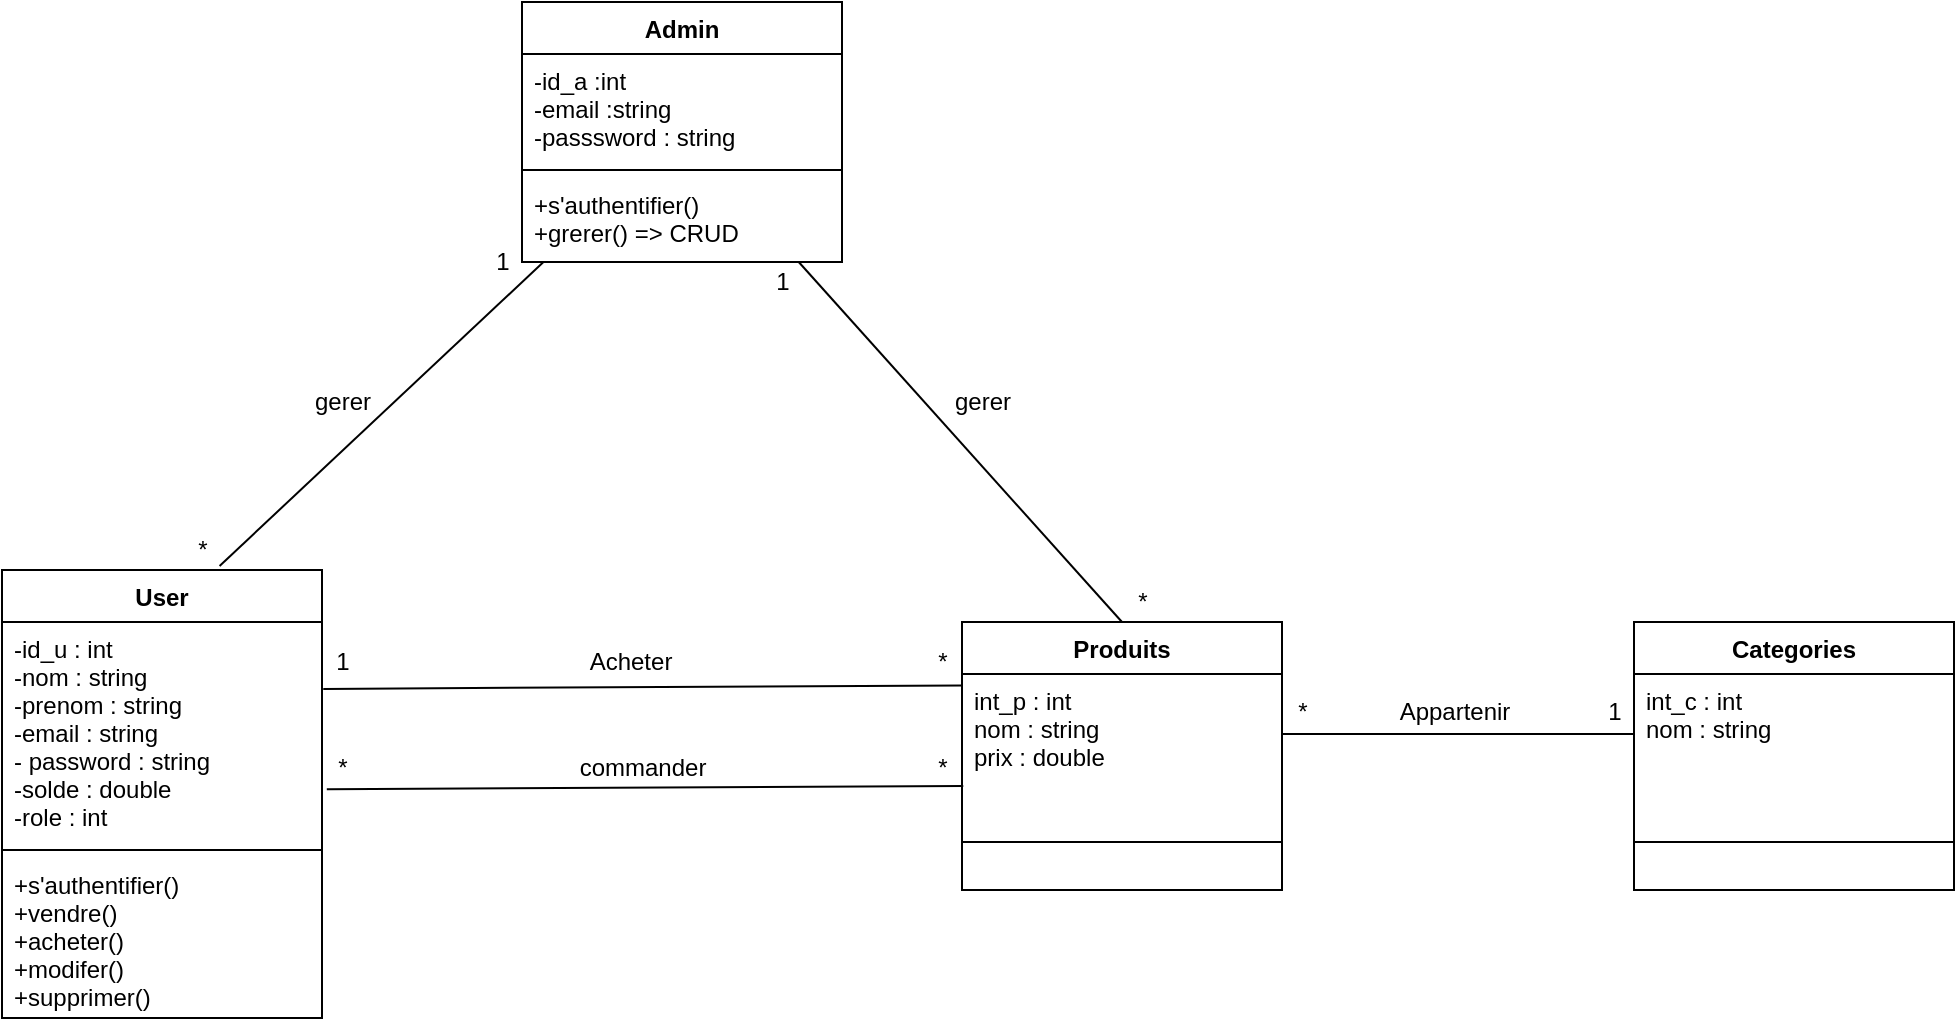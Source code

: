 <mxfile version="17.4.2" type="device" pages="3"><diagram id="xwOwXt14kx_R0v6UhQLW" name="Page-1"><mxGraphModel dx="1085" dy="704" grid="1" gridSize="10" guides="1" tooltips="1" connect="1" arrows="1" fold="1" page="1" pageScale="1" pageWidth="827" pageHeight="1169" math="0" shadow="0"><root><mxCell id="0"/><mxCell id="1" parent="0"/><mxCell id="cC2rjE1K9KvUWQg5YmJR-14" style="rounded=0;orthogonalLoop=1;jettySize=auto;html=1;exitX=1.004;exitY=0.304;exitDx=0;exitDy=0;exitPerimeter=0;endArrow=none;endFill=0;entryX=0;entryY=0.095;entryDx=0;entryDy=0;entryPerimeter=0;" parent="1" source="cC2rjE1K9KvUWQg5YmJR-2" target="cC2rjE1K9KvUWQg5YmJR-11" edge="1"><mxGeometry relative="1" as="geometry"/></mxCell><mxCell id="cC2rjE1K9KvUWQg5YmJR-1" value="User" style="swimlane;fontStyle=1;align=center;verticalAlign=top;childLayout=stackLayout;horizontal=1;startSize=26;horizontalStack=0;resizeParent=1;resizeParentMax=0;resizeLast=0;collapsible=1;marginBottom=0;" parent="1" vertex="1"><mxGeometry x="94" y="514" width="160" height="224" as="geometry"/></mxCell><mxCell id="cC2rjE1K9KvUWQg5YmJR-2" value="-id_u : int&#10;-nom : string&#10;-prenom : string&#10;-email : string&#10;- password : string&#10;-solde : double&#10;-role : int" style="text;strokeColor=none;fillColor=none;align=left;verticalAlign=top;spacingLeft=4;spacingRight=4;overflow=hidden;rotatable=0;points=[[0,0.5],[1,0.5]];portConstraint=eastwest;" parent="cC2rjE1K9KvUWQg5YmJR-1" vertex="1"><mxGeometry y="26" width="160" height="110" as="geometry"/></mxCell><mxCell id="cC2rjE1K9KvUWQg5YmJR-3" value="" style="line;strokeWidth=1;fillColor=none;align=left;verticalAlign=middle;spacingTop=-1;spacingLeft=3;spacingRight=3;rotatable=0;labelPosition=right;points=[];portConstraint=eastwest;" parent="cC2rjE1K9KvUWQg5YmJR-1" vertex="1"><mxGeometry y="136" width="160" height="8" as="geometry"/></mxCell><mxCell id="cC2rjE1K9KvUWQg5YmJR-4" value="+s'authentifier()&#10;+vendre()&#10;+acheter()&#10;+modifer()&#10;+supprimer()" style="text;strokeColor=none;fillColor=none;align=left;verticalAlign=top;spacingLeft=4;spacingRight=4;overflow=hidden;rotatable=0;points=[[0,0.5],[1,0.5]];portConstraint=eastwest;" parent="cC2rjE1K9KvUWQg5YmJR-1" vertex="1"><mxGeometry y="144" width="160" height="80" as="geometry"/></mxCell><mxCell id="cC2rjE1K9KvUWQg5YmJR-22" style="edgeStyle=none;rounded=0;orthogonalLoop=1;jettySize=auto;html=1;entryX=0.68;entryY=-0.009;entryDx=0;entryDy=0;entryPerimeter=0;endArrow=none;endFill=0;" parent="1" source="cC2rjE1K9KvUWQg5YmJR-6" target="cC2rjE1K9KvUWQg5YmJR-1" edge="1"><mxGeometry relative="1" as="geometry"/></mxCell><mxCell id="cC2rjE1K9KvUWQg5YmJR-23" style="edgeStyle=none;rounded=0;orthogonalLoop=1;jettySize=auto;html=1;entryX=0.5;entryY=0;entryDx=0;entryDy=0;endArrow=none;endFill=0;" parent="1" source="cC2rjE1K9KvUWQg5YmJR-6" target="cC2rjE1K9KvUWQg5YmJR-10" edge="1"><mxGeometry relative="1" as="geometry"/></mxCell><mxCell id="cC2rjE1K9KvUWQg5YmJR-6" value="Admin" style="swimlane;fontStyle=1;align=center;verticalAlign=top;childLayout=stackLayout;horizontal=1;startSize=26;horizontalStack=0;resizeParent=1;resizeParentMax=0;resizeLast=0;collapsible=1;marginBottom=0;" parent="1" vertex="1"><mxGeometry x="354" y="230" width="160" height="130" as="geometry"/></mxCell><mxCell id="cC2rjE1K9KvUWQg5YmJR-7" value="-id_a :int&#10;-email :string&#10;-passsword : string" style="text;strokeColor=none;fillColor=none;align=left;verticalAlign=top;spacingLeft=4;spacingRight=4;overflow=hidden;rotatable=0;points=[[0,0.5],[1,0.5]];portConstraint=eastwest;" parent="cC2rjE1K9KvUWQg5YmJR-6" vertex="1"><mxGeometry y="26" width="160" height="54" as="geometry"/></mxCell><mxCell id="cC2rjE1K9KvUWQg5YmJR-8" value="" style="line;strokeWidth=1;fillColor=none;align=left;verticalAlign=middle;spacingTop=-1;spacingLeft=3;spacingRight=3;rotatable=0;labelPosition=right;points=[];portConstraint=eastwest;" parent="cC2rjE1K9KvUWQg5YmJR-6" vertex="1"><mxGeometry y="80" width="160" height="8" as="geometry"/></mxCell><mxCell id="cC2rjE1K9KvUWQg5YmJR-9" value="+s'authentifier()&#10;+grerer() =&gt; CRUD" style="text;strokeColor=none;fillColor=none;align=left;verticalAlign=top;spacingLeft=4;spacingRight=4;overflow=hidden;rotatable=0;points=[[0,0.5],[1,0.5]];portConstraint=eastwest;" parent="cC2rjE1K9KvUWQg5YmJR-6" vertex="1"><mxGeometry y="88" width="160" height="42" as="geometry"/></mxCell><mxCell id="cC2rjE1K9KvUWQg5YmJR-10" value="Produits" style="swimlane;fontStyle=1;align=center;verticalAlign=top;childLayout=stackLayout;horizontal=1;startSize=26;horizontalStack=0;resizeParent=1;resizeParentMax=0;resizeLast=0;collapsible=1;marginBottom=0;" parent="1" vertex="1"><mxGeometry x="574" y="540" width="160" height="134" as="geometry"/></mxCell><mxCell id="cC2rjE1K9KvUWQg5YmJR-11" value="int_p : int&#10;nom : string&#10;prix : double&#10;" style="text;strokeColor=none;fillColor=none;align=left;verticalAlign=top;spacingLeft=4;spacingRight=4;overflow=hidden;rotatable=0;points=[[0,0.5],[1,0.5]];portConstraint=eastwest;" parent="cC2rjE1K9KvUWQg5YmJR-10" vertex="1"><mxGeometry y="26" width="160" height="60" as="geometry"/></mxCell><mxCell id="cC2rjE1K9KvUWQg5YmJR-12" value="" style="line;strokeWidth=1;fillColor=none;align=left;verticalAlign=middle;spacingTop=-1;spacingLeft=3;spacingRight=3;rotatable=0;labelPosition=right;points=[];portConstraint=eastwest;" parent="cC2rjE1K9KvUWQg5YmJR-10" vertex="1"><mxGeometry y="86" width="160" height="48" as="geometry"/></mxCell><mxCell id="cC2rjE1K9KvUWQg5YmJR-15" style="edgeStyle=none;rounded=0;orthogonalLoop=1;jettySize=auto;html=1;entryX=0.004;entryY=0.933;entryDx=0;entryDy=0;entryPerimeter=0;endArrow=none;endFill=0;exitX=0.12;exitY=1.03;exitDx=0;exitDy=0;exitPerimeter=0;" parent="1" source="cC2rjE1K9KvUWQg5YmJR-18" target="cC2rjE1K9KvUWQg5YmJR-11" edge="1"><mxGeometry relative="1" as="geometry"/></mxCell><mxCell id="cC2rjE1K9KvUWQg5YmJR-16" value="*" style="text;html=1;align=center;verticalAlign=middle;resizable=0;points=[];autosize=1;strokeColor=none;fillColor=none;" parent="1" vertex="1"><mxGeometry x="554" y="550" width="20" height="20" as="geometry"/></mxCell><mxCell id="cC2rjE1K9KvUWQg5YmJR-17" value="1" style="text;html=1;align=center;verticalAlign=middle;resizable=0;points=[];autosize=1;strokeColor=none;fillColor=none;" parent="1" vertex="1"><mxGeometry x="254" y="550" width="20" height="20" as="geometry"/></mxCell><mxCell id="cC2rjE1K9KvUWQg5YmJR-18" value="*" style="text;html=1;align=center;verticalAlign=middle;resizable=0;points=[];autosize=1;strokeColor=none;fillColor=none;" parent="1" vertex="1"><mxGeometry x="254" y="603" width="20" height="20" as="geometry"/></mxCell><mxCell id="cC2rjE1K9KvUWQg5YmJR-19" value="*" style="text;html=1;align=center;verticalAlign=middle;resizable=0;points=[];autosize=1;strokeColor=none;fillColor=none;" parent="1" vertex="1"><mxGeometry x="554" y="603" width="20" height="20" as="geometry"/></mxCell><mxCell id="cC2rjE1K9KvUWQg5YmJR-20" value="Acheter" style="text;html=1;align=center;verticalAlign=middle;resizable=0;points=[];autosize=1;strokeColor=none;fillColor=none;" parent="1" vertex="1"><mxGeometry x="378" y="550" width="60" height="20" as="geometry"/></mxCell><mxCell id="cC2rjE1K9KvUWQg5YmJR-21" value="commander" style="text;html=1;align=center;verticalAlign=middle;resizable=0;points=[];autosize=1;strokeColor=none;fillColor=none;" parent="1" vertex="1"><mxGeometry x="374" y="603" width="80" height="20" as="geometry"/></mxCell><mxCell id="cC2rjE1K9KvUWQg5YmJR-24" value="gerer" style="text;html=1;align=center;verticalAlign=middle;resizable=0;points=[];autosize=1;strokeColor=none;fillColor=none;" parent="1" vertex="1"><mxGeometry x="244" y="420" width="40" height="20" as="geometry"/></mxCell><mxCell id="cC2rjE1K9KvUWQg5YmJR-25" value="1" style="text;html=1;align=center;verticalAlign=middle;resizable=0;points=[];autosize=1;strokeColor=none;fillColor=none;" parent="1" vertex="1"><mxGeometry x="334" y="350" width="20" height="20" as="geometry"/></mxCell><mxCell id="cC2rjE1K9KvUWQg5YmJR-26" value="*" style="text;html=1;align=center;verticalAlign=middle;resizable=0;points=[];autosize=1;strokeColor=none;fillColor=none;" parent="1" vertex="1"><mxGeometry x="184" y="494" width="20" height="20" as="geometry"/></mxCell><mxCell id="cC2rjE1K9KvUWQg5YmJR-27" value="*" style="text;html=1;align=center;verticalAlign=middle;resizable=0;points=[];autosize=1;strokeColor=none;fillColor=none;" parent="1" vertex="1"><mxGeometry x="654" y="520" width="20" height="20" as="geometry"/></mxCell><mxCell id="cC2rjE1K9KvUWQg5YmJR-28" value="1" style="text;html=1;align=center;verticalAlign=middle;resizable=0;points=[];autosize=1;strokeColor=none;fillColor=none;" parent="1" vertex="1"><mxGeometry x="474" y="360" width="20" height="20" as="geometry"/></mxCell><mxCell id="cC2rjE1K9KvUWQg5YmJR-29" value="gerer" style="text;html=1;align=center;verticalAlign=middle;resizable=0;points=[];autosize=1;strokeColor=none;fillColor=none;" parent="1" vertex="1"><mxGeometry x="564" y="420" width="40" height="20" as="geometry"/></mxCell><mxCell id="MrQ2EDpqXzLyt1GKJPsf-1" value="Categories" style="swimlane;fontStyle=1;align=center;verticalAlign=top;childLayout=stackLayout;horizontal=1;startSize=26;horizontalStack=0;resizeParent=1;resizeParentMax=0;resizeLast=0;collapsible=1;marginBottom=0;" vertex="1" parent="1"><mxGeometry x="910" y="540" width="160" height="134" as="geometry"/></mxCell><mxCell id="MrQ2EDpqXzLyt1GKJPsf-2" value="int_c : int&#10;nom : string&#10;&#10;" style="text;strokeColor=none;fillColor=none;align=left;verticalAlign=top;spacingLeft=4;spacingRight=4;overflow=hidden;rotatable=0;points=[[0,0.5],[1,0.5]];portConstraint=eastwest;" vertex="1" parent="MrQ2EDpqXzLyt1GKJPsf-1"><mxGeometry y="26" width="160" height="60" as="geometry"/></mxCell><mxCell id="MrQ2EDpqXzLyt1GKJPsf-3" value="" style="line;strokeWidth=1;fillColor=none;align=left;verticalAlign=middle;spacingTop=-1;spacingLeft=3;spacingRight=3;rotatable=0;labelPosition=right;points=[];portConstraint=eastwest;" vertex="1" parent="MrQ2EDpqXzLyt1GKJPsf-1"><mxGeometry y="86" width="160" height="48" as="geometry"/></mxCell><mxCell id="MrQ2EDpqXzLyt1GKJPsf-4" style="edgeStyle=orthogonalEdgeStyle;rounded=0;orthogonalLoop=1;jettySize=auto;html=1;entryX=1;entryY=0.5;entryDx=0;entryDy=0;endArrow=none;endFill=0;" edge="1" parent="1" source="MrQ2EDpqXzLyt1GKJPsf-2" target="cC2rjE1K9KvUWQg5YmJR-11"><mxGeometry relative="1" as="geometry"/></mxCell><mxCell id="MrQ2EDpqXzLyt1GKJPsf-5" value="Appartenir" style="text;html=1;align=center;verticalAlign=middle;resizable=0;points=[];autosize=1;strokeColor=none;fillColor=none;" vertex="1" parent="1"><mxGeometry x="785" y="575" width="70" height="20" as="geometry"/></mxCell><mxCell id="MrQ2EDpqXzLyt1GKJPsf-6" value="*" style="text;html=1;align=center;verticalAlign=middle;resizable=0;points=[];autosize=1;strokeColor=none;fillColor=none;" vertex="1" parent="1"><mxGeometry x="734" y="575" width="20" height="20" as="geometry"/></mxCell><mxCell id="MrQ2EDpqXzLyt1GKJPsf-7" value="1" style="text;html=1;align=center;verticalAlign=middle;resizable=0;points=[];autosize=1;strokeColor=none;fillColor=none;" vertex="1" parent="1"><mxGeometry x="890" y="575" width="20" height="20" as="geometry"/></mxCell></root></mxGraphModel></diagram><diagram id="oGpupmKSy5h41si-Ueyx" name="Page-2"><mxGraphModel dx="599" dy="1557" grid="1" gridSize="10" guides="1" tooltips="1" connect="1" arrows="1" fold="1" page="1" pageScale="1" pageWidth="827" pageHeight="1169" math="0" shadow="0"><root><mxCell id="0"/><mxCell id="1" parent="0"/><mxCell id="Ty64jqugQIb33p5Zu7lq-3" value="" style="rounded=0;whiteSpace=wrap;html=1;" parent="1" vertex="1"><mxGeometry x="210" y="-10" width="650" height="940" as="geometry"/></mxCell><mxCell id="Ty64jqugQIb33p5Zu7lq-6" style="edgeStyle=none;rounded=0;orthogonalLoop=1;jettySize=auto;html=1;entryX=0;entryY=0.5;entryDx=0;entryDy=0;endArrow=none;endFill=0;" parent="1" source="Ty64jqugQIb33p5Zu7lq-1" target="Ty64jqugQIb33p5Zu7lq-5" edge="1"><mxGeometry relative="1" as="geometry"/></mxCell><mxCell id="Ty64jqugQIb33p5Zu7lq-1" value="Admin" style="shape=umlActor;verticalLabelPosition=bottom;verticalAlign=top;html=1;" parent="1" vertex="1"><mxGeometry x="90" y="260" width="30" height="60" as="geometry"/></mxCell><mxCell id="Ty64jqugQIb33p5Zu7lq-26" style="edgeStyle=none;rounded=0;orthogonalLoop=1;jettySize=auto;html=1;endArrow=none;endFill=0;dashed=1;exitX=1;exitY=0.5;exitDx=0;exitDy=0;" parent="1" source="Ty64jqugQIb33p5Zu7lq-5" target="Ty64jqugQIb33p5Zu7lq-25" edge="1"><mxGeometry relative="1" as="geometry"/></mxCell><mxCell id="Ty64jqugQIb33p5Zu7lq-34" value="&amp;lt;&amp;lt;include&amp;gt;&amp;gt;" style="edgeLabel;html=1;align=center;verticalAlign=middle;resizable=0;points=[];" parent="Ty64jqugQIb33p5Zu7lq-26" vertex="1" connectable="0"><mxGeometry x="0.243" y="-2" relative="1" as="geometry"><mxPoint x="-10" y="-14" as="offset"/></mxGeometry></mxCell><mxCell id="Ty64jqugQIb33p5Zu7lq-5" value="Afficher produit&lt;span style=&quot;color: rgba(0 , 0 , 0 , 0) ; font-family: monospace ; font-size: 0px&quot;&gt;%3CmxGraphModel%3E%3Croot%3E%3CmxCell%20id%3D%220%22%2F%3E%3CmxCell%20id%3D%221%22%20parent%3D%220%22%2F%3E%3CmxCell%20id%3D%222%22%20value%3D%22*%22%20style%3D%22text%3Bhtml%3D1%3Balign%3Dcenter%3BverticalAlign%3Dmiddle%3Bresizable%3D0%3Bpoints%3D%5B%5D%3Bautosize%3D1%3BstrokeColor%3Dnone%3BfillColor%3Dnone%3B%22%20vertex%3D%221%22%20parent%3D%221%22%3E%3CmxGeometry%20x%3D%22734%22%20y%3D%22575%22%20width%3D%2220%22%20height%3D%2220%22%20as%3D%22geometry%22%2F%3E%3C%2FmxCell%3E%3C%2Froot%3E%3C%2FmxGraphModel%3E&lt;/span&gt;" style="ellipse;whiteSpace=wrap;html=1;" parent="1" vertex="1"><mxGeometry x="290" y="250" width="180" height="50" as="geometry"/></mxCell><mxCell id="Ty64jqugQIb33p5Zu7lq-12" style="edgeStyle=none;rounded=0;orthogonalLoop=1;jettySize=auto;html=1;endArrow=none;endFill=0;entryX=0;entryY=0.5;entryDx=0;entryDy=0;" parent="1" source="Ty64jqugQIb33p5Zu7lq-7" target="Ty64jqugQIb33p5Zu7lq-8" edge="1"><mxGeometry relative="1" as="geometry"/></mxCell><mxCell id="Ty64jqugQIb33p5Zu7lq-13" style="edgeStyle=none;rounded=0;orthogonalLoop=1;jettySize=auto;html=1;entryX=0;entryY=0.5;entryDx=0;entryDy=0;endArrow=none;endFill=0;" parent="1" source="Ty64jqugQIb33p5Zu7lq-7" target="Ty64jqugQIb33p5Zu7lq-9" edge="1"><mxGeometry relative="1" as="geometry"/></mxCell><mxCell id="Ty64jqugQIb33p5Zu7lq-15" style="edgeStyle=none;rounded=0;orthogonalLoop=1;jettySize=auto;html=1;entryX=0;entryY=0.5;entryDx=0;entryDy=0;endArrow=none;endFill=0;" parent="1" source="Ty64jqugQIb33p5Zu7lq-7" target="Ty64jqugQIb33p5Zu7lq-11" edge="1"><mxGeometry relative="1" as="geometry"/></mxCell><mxCell id="Ty64jqugQIb33p5Zu7lq-7" value="Vendeur" style="shape=umlActor;verticalLabelPosition=bottom;verticalAlign=top;html=1;" parent="1" vertex="1"><mxGeometry x="90" y="450" width="30" height="60" as="geometry"/></mxCell><mxCell id="Ty64jqugQIb33p5Zu7lq-27" style="edgeStyle=none;rounded=0;orthogonalLoop=1;jettySize=auto;html=1;dashed=1;endArrow=none;endFill=0;exitX=1;exitY=0.5;exitDx=0;exitDy=0;" parent="1" source="Ty64jqugQIb33p5Zu7lq-8" target="Ty64jqugQIb33p5Zu7lq-25" edge="1"><mxGeometry relative="1" as="geometry"/></mxCell><mxCell id="Ty64jqugQIb33p5Zu7lq-35" value="&amp;lt;&amp;lt;include&amp;gt;&amp;gt;" style="edgeLabel;html=1;align=center;verticalAlign=middle;resizable=0;points=[];" parent="Ty64jqugQIb33p5Zu7lq-27" vertex="1" connectable="0"><mxGeometry x="0.149" relative="1" as="geometry"><mxPoint x="-24" y="-18" as="offset"/></mxGeometry></mxCell><mxCell id="Ty64jqugQIb33p5Zu7lq-8" value="ajouter Produit" style="ellipse;whiteSpace=wrap;html=1;" parent="1" vertex="1"><mxGeometry x="290" y="340" width="180" height="50" as="geometry"/></mxCell><mxCell id="Ty64jqugQIb33p5Zu7lq-28" style="edgeStyle=none;rounded=0;orthogonalLoop=1;jettySize=auto;html=1;dashed=1;endArrow=none;endFill=0;exitX=1;exitY=0.5;exitDx=0;exitDy=0;entryX=0.184;entryY=0.127;entryDx=0;entryDy=0;entryPerimeter=0;" parent="1" source="Ty64jqugQIb33p5Zu7lq-9" target="Ty64jqugQIb33p5Zu7lq-25" edge="1"><mxGeometry relative="1" as="geometry"/></mxCell><mxCell id="Ty64jqugQIb33p5Zu7lq-36" value="&amp;lt;&amp;lt;include&amp;gt;&amp;gt;" style="edgeLabel;html=1;align=center;verticalAlign=middle;resizable=0;points=[];" parent="Ty64jqugQIb33p5Zu7lq-28" vertex="1" connectable="0"><mxGeometry x="-0.271" y="3" relative="1" as="geometry"><mxPoint as="offset"/></mxGeometry></mxCell><mxCell id="Ty64jqugQIb33p5Zu7lq-9" value="Anuller Produit" style="ellipse;whiteSpace=wrap;html=1;" parent="1" vertex="1"><mxGeometry x="290" y="420" width="180" height="50" as="geometry"/></mxCell><mxCell id="Ty64jqugQIb33p5Zu7lq-30" style="edgeStyle=none;rounded=0;orthogonalLoop=1;jettySize=auto;html=1;dashed=1;endArrow=none;endFill=0;" parent="1" source="Ty64jqugQIb33p5Zu7lq-11" target="Ty64jqugQIb33p5Zu7lq-25" edge="1"><mxGeometry relative="1" as="geometry"/></mxCell><mxCell id="Ty64jqugQIb33p5Zu7lq-38" value="&amp;lt;&amp;lt;include&amp;gt;&amp;gt;" style="edgeLabel;html=1;align=center;verticalAlign=middle;resizable=0;points=[];" parent="Ty64jqugQIb33p5Zu7lq-30" vertex="1" connectable="0"><mxGeometry x="0.131" y="3" relative="1" as="geometry"><mxPoint as="offset"/></mxGeometry></mxCell><mxCell id="Ty64jqugQIb33p5Zu7lq-11" value="afficher produit" style="ellipse;whiteSpace=wrap;html=1;" parent="1" vertex="1"><mxGeometry x="290" y="500" width="180" height="50" as="geometry"/></mxCell><mxCell id="Ty64jqugQIb33p5Zu7lq-16" style="edgeStyle=none;rounded=0;orthogonalLoop=1;jettySize=auto;html=1;endArrow=none;endFill=0;entryX=0;entryY=0.5;entryDx=0;entryDy=0;" parent="1" source="Ty64jqugQIb33p5Zu7lq-20" target="Ty64jqugQIb33p5Zu7lq-21" edge="1"><mxGeometry relative="1" as="geometry"/></mxCell><mxCell id="Ty64jqugQIb33p5Zu7lq-18" style="edgeStyle=none;rounded=0;orthogonalLoop=1;jettySize=auto;html=1;entryX=0;entryY=0.5;entryDx=0;entryDy=0;endArrow=none;endFill=0;" parent="1" source="Ty64jqugQIb33p5Zu7lq-20" target="Ty64jqugQIb33p5Zu7lq-23" edge="1"><mxGeometry relative="1" as="geometry"/></mxCell><mxCell id="Ty64jqugQIb33p5Zu7lq-20" value="Acheteur" style="shape=umlActor;verticalLabelPosition=bottom;verticalAlign=top;html=1;" parent="1" vertex="1"><mxGeometry x="90" y="740" width="30" height="60" as="geometry"/></mxCell><mxCell id="Ty64jqugQIb33p5Zu7lq-31" style="edgeStyle=none;rounded=0;orthogonalLoop=1;jettySize=auto;html=1;dashed=1;endArrow=none;endFill=0;exitX=1;exitY=0.5;exitDx=0;exitDy=0;" parent="1" source="Ty64jqugQIb33p5Zu7lq-21" target="Ty64jqugQIb33p5Zu7lq-25" edge="1"><mxGeometry relative="1" as="geometry"/></mxCell><mxCell id="Ty64jqugQIb33p5Zu7lq-39" value="&amp;lt;&amp;lt;inckude&amp;gt;&amp;gt;" style="edgeLabel;html=1;align=center;verticalAlign=middle;resizable=0;points=[];" parent="Ty64jqugQIb33p5Zu7lq-31" vertex="1" connectable="0"><mxGeometry x="-0.11" y="2" relative="1" as="geometry"><mxPoint x="9" y="-8" as="offset"/></mxGeometry></mxCell><mxCell id="Ty64jqugQIb33p5Zu7lq-21" value="Ajouter Prix sur prix initial" style="ellipse;whiteSpace=wrap;html=1;" parent="1" vertex="1"><mxGeometry x="290" y="640" width="180" height="50" as="geometry"/></mxCell><mxCell id="Ty64jqugQIb33p5Zu7lq-33" style="edgeStyle=none;rounded=0;orthogonalLoop=1;jettySize=auto;html=1;dashed=1;endArrow=none;endFill=0;exitX=1;exitY=0.5;exitDx=0;exitDy=0;" parent="1" source="Ty64jqugQIb33p5Zu7lq-23" target="Ty64jqugQIb33p5Zu7lq-25" edge="1"><mxGeometry relative="1" as="geometry"><Array as="points"><mxPoint x="580" y="690"/></Array></mxGeometry></mxCell><mxCell id="Ty64jqugQIb33p5Zu7lq-41" value="&amp;lt;&amp;lt;include&amp;gt;&amp;gt;" style="edgeLabel;html=1;align=center;verticalAlign=middle;resizable=0;points=[];" parent="Ty64jqugQIb33p5Zu7lq-33" vertex="1" connectable="0"><mxGeometry x="0.166" y="1" relative="1" as="geometry"><mxPoint x="-42" y="43" as="offset"/></mxGeometry></mxCell><mxCell id="Ty64jqugQIb33p5Zu7lq-23" value="Contacter le vendeur" style="ellipse;whiteSpace=wrap;html=1;" parent="1" vertex="1"><mxGeometry x="290" y="790" width="180" height="50" as="geometry"/></mxCell><mxCell id="Ty64jqugQIb33p5Zu7lq-25" value="S'authentifier" style="ellipse;whiteSpace=wrap;html=1;" parent="1" vertex="1"><mxGeometry x="630" y="528" width="180" height="50" as="geometry"/></mxCell><mxCell id="Et7cV07mukG0qz5TbCwt-1" value="supprimer produit" style="ellipse;whiteSpace=wrap;html=1;" vertex="1" parent="1"><mxGeometry x="290" y="180" width="180" height="50" as="geometry"/></mxCell><mxCell id="Et7cV07mukG0qz5TbCwt-2" value="supprimer user" style="ellipse;whiteSpace=wrap;html=1;" vertex="1" parent="1"><mxGeometry x="290" y="110" width="180" height="50" as="geometry"/></mxCell><mxCell id="Et7cV07mukG0qz5TbCwt-3" value="afficher user" style="ellipse;whiteSpace=wrap;html=1;" vertex="1" parent="1"><mxGeometry x="290" y="40" width="180" height="50" as="geometry"/></mxCell><mxCell id="Et7cV07mukG0qz5TbCwt-4" style="edgeStyle=none;rounded=0;orthogonalLoop=1;jettySize=auto;html=1;entryX=0;entryY=0.5;entryDx=0;entryDy=0;endArrow=none;endFill=0;" edge="1" parent="1" target="Et7cV07mukG0qz5TbCwt-1"><mxGeometry relative="1" as="geometry"><mxPoint x="120" y="290" as="sourcePoint"/><mxPoint x="300" y="285" as="targetPoint"/></mxGeometry></mxCell><mxCell id="Et7cV07mukG0qz5TbCwt-5" style="edgeStyle=none;rounded=0;orthogonalLoop=1;jettySize=auto;html=1;entryX=0;entryY=0.5;entryDx=0;entryDy=0;endArrow=none;endFill=0;" edge="1" parent="1" target="Et7cV07mukG0qz5TbCwt-2"><mxGeometry relative="1" as="geometry"><mxPoint x="120" y="290" as="sourcePoint"/><mxPoint x="300" y="215" as="targetPoint"/></mxGeometry></mxCell><mxCell id="Et7cV07mukG0qz5TbCwt-6" style="edgeStyle=none;rounded=0;orthogonalLoop=1;jettySize=auto;html=1;entryX=0;entryY=0.5;entryDx=0;entryDy=0;endArrow=none;endFill=0;" edge="1" parent="1" target="Et7cV07mukG0qz5TbCwt-3"><mxGeometry relative="1" as="geometry"><mxPoint x="120" y="290" as="sourcePoint"/><mxPoint x="300" y="145" as="targetPoint"/></mxGeometry></mxCell><mxCell id="Et7cV07mukG0qz5TbCwt-7" style="edgeStyle=none;rounded=0;orthogonalLoop=1;jettySize=auto;html=1;endArrow=none;endFill=0;dashed=1;exitX=1;exitY=0.5;exitDx=0;exitDy=0;entryX=0.411;entryY=0;entryDx=0;entryDy=0;entryPerimeter=0;" edge="1" parent="1" source="Et7cV07mukG0qz5TbCwt-1" target="Ty64jqugQIb33p5Zu7lq-25"><mxGeometry relative="1" as="geometry"><mxPoint x="480" y="285" as="sourcePoint"/><mxPoint x="708.188" y="538.745" as="targetPoint"/></mxGeometry></mxCell><mxCell id="Et7cV07mukG0qz5TbCwt-8" value="&amp;lt;&amp;lt;include&amp;gt;&amp;gt;" style="edgeLabel;html=1;align=center;verticalAlign=middle;resizable=0;points=[];" vertex="1" connectable="0" parent="Et7cV07mukG0qz5TbCwt-7"><mxGeometry x="0.243" y="-2" relative="1" as="geometry"><mxPoint x="-10" y="-14" as="offset"/></mxGeometry></mxCell><mxCell id="Et7cV07mukG0qz5TbCwt-9" style="edgeStyle=none;rounded=0;orthogonalLoop=1;jettySize=auto;html=1;endArrow=none;endFill=0;dashed=1;exitX=1;exitY=0.5;exitDx=0;exitDy=0;entryX=0.467;entryY=0;entryDx=0;entryDy=0;entryPerimeter=0;" edge="1" parent="1" source="Et7cV07mukG0qz5TbCwt-2" target="Ty64jqugQIb33p5Zu7lq-25"><mxGeometry relative="1" as="geometry"><mxPoint x="480" y="215" as="sourcePoint"/><mxPoint x="713.98" y="538" as="targetPoint"/></mxGeometry></mxCell><mxCell id="Et7cV07mukG0qz5TbCwt-10" value="&amp;lt;&amp;lt;include&amp;gt;&amp;gt;" style="edgeLabel;html=1;align=center;verticalAlign=middle;resizable=0;points=[];" vertex="1" connectable="0" parent="Et7cV07mukG0qz5TbCwt-9"><mxGeometry x="0.243" y="-2" relative="1" as="geometry"><mxPoint x="-10" y="-14" as="offset"/></mxGeometry></mxCell><mxCell id="Et7cV07mukG0qz5TbCwt-11" style="edgeStyle=none;rounded=0;orthogonalLoop=1;jettySize=auto;html=1;endArrow=none;endFill=0;dashed=1;exitX=1;exitY=0.5;exitDx=0;exitDy=0;entryX=0.5;entryY=0;entryDx=0;entryDy=0;" edge="1" parent="1" source="Et7cV07mukG0qz5TbCwt-3" target="Ty64jqugQIb33p5Zu7lq-25"><mxGeometry relative="1" as="geometry"><mxPoint x="480" y="145.0" as="sourcePoint"/><mxPoint x="724.06" y="538" as="targetPoint"/></mxGeometry></mxCell><mxCell id="Et7cV07mukG0qz5TbCwt-12" value="&amp;lt;&amp;lt;include&amp;gt;&amp;gt;" style="edgeLabel;html=1;align=center;verticalAlign=middle;resizable=0;points=[];" vertex="1" connectable="0" parent="Et7cV07mukG0qz5TbCwt-11"><mxGeometry x="0.243" y="-2" relative="1" as="geometry"><mxPoint x="-10" y="-14" as="offset"/></mxGeometry></mxCell><mxCell id="Et7cV07mukG0qz5TbCwt-13" value="filter produit" style="ellipse;whiteSpace=wrap;html=1;" vertex="1" parent="1"><mxGeometry x="290" y="718" width="180" height="50" as="geometry"/></mxCell><mxCell id="Et7cV07mukG0qz5TbCwt-14" style="edgeStyle=none;rounded=0;orthogonalLoop=1;jettySize=auto;html=1;dashed=1;endArrow=none;endFill=0;exitX=1;exitY=0.5;exitDx=0;exitDy=0;" edge="1" parent="1" source="Et7cV07mukG0qz5TbCwt-13" target="Ty64jqugQIb33p5Zu7lq-25"><mxGeometry relative="1" as="geometry"><mxPoint x="480" y="685" as="sourcePoint"/><mxPoint x="685.478" y="584.727" as="targetPoint"/></mxGeometry></mxCell><mxCell id="Et7cV07mukG0qz5TbCwt-15" value="&amp;lt;&amp;lt;inckude&amp;gt;&amp;gt;" style="edgeLabel;html=1;align=center;verticalAlign=middle;resizable=0;points=[];" vertex="1" connectable="0" parent="Et7cV07mukG0qz5TbCwt-14"><mxGeometry x="-0.11" y="2" relative="1" as="geometry"><mxPoint x="9" y="-8" as="offset"/></mxGeometry></mxCell><mxCell id="Et7cV07mukG0qz5TbCwt-18" style="edgeStyle=none;rounded=0;orthogonalLoop=1;jettySize=auto;html=1;endArrow=none;endFill=0;entryX=0;entryY=0.5;entryDx=0;entryDy=0;" edge="1" parent="1" source="Ty64jqugQIb33p5Zu7lq-20" target="Et7cV07mukG0qz5TbCwt-13"><mxGeometry relative="1" as="geometry"><mxPoint x="130" y="760" as="sourcePoint"/><mxPoint x="300" y="675" as="targetPoint"/></mxGeometry></mxCell><mxCell id="u95PHkPD4U1MnqvPHWRN-1" value="naviguer&amp;nbsp;" style="ellipse;whiteSpace=wrap;html=1;" vertex="1" parent="1"><mxGeometry x="300" y="860" width="180" height="50" as="geometry"/></mxCell><mxCell id="u95PHkPD4U1MnqvPHWRN-4" style="edgeStyle=none;rounded=0;orthogonalLoop=1;jettySize=auto;html=1;entryX=0;entryY=0.5;entryDx=0;entryDy=0;endArrow=none;endFill=0;" edge="1" parent="1" source="Ty64jqugQIb33p5Zu7lq-20" target="u95PHkPD4U1MnqvPHWRN-1"><mxGeometry relative="1" as="geometry"><mxPoint x="130" y="783.649" as="sourcePoint"/><mxPoint x="300" y="825" as="targetPoint"/></mxGeometry></mxCell></root></mxGraphModel></diagram><diagram id="4j7VfQjd5vAT7ET18KdQ" name="Page-3"><mxGraphModel dx="2067" dy="804" grid="1" gridSize="10" guides="1" tooltips="1" connect="1" arrows="1" fold="1" page="1" pageScale="1" pageWidth="827" pageHeight="1169" math="0" shadow="0"><root><mxCell id="0"/><mxCell id="1" parent="0"/><mxCell id="_SJZJuww7tbTp6ImmHiZ-4" style="edgeStyle=orthogonalEdgeStyle;rounded=0;orthogonalLoop=1;jettySize=auto;html=1;dashed=1;startArrow=none;" parent="1" source="_SJZJuww7tbTp6ImmHiZ-7" edge="1"><mxGeometry relative="1" as="geometry"><mxPoint x="155" y="630" as="targetPoint"/></mxGeometry></mxCell><mxCell id="_SJZJuww7tbTp6ImmHiZ-1" value="user" style="shape=umlActor;verticalLabelPosition=bottom;verticalAlign=top;html=1;outlineConnect=0;" parent="1" vertex="1"><mxGeometry x="140" y="110" width="30" height="60" as="geometry"/></mxCell><mxCell id="_SJZJuww7tbTp6ImmHiZ-5" value="login" style="shape=umlLifeline;perimeter=lifelinePerimeter;whiteSpace=wrap;html=1;container=1;collapsible=0;recursiveResize=0;outlineConnect=0;" parent="1" vertex="1"><mxGeometry x="380" y="150" width="120" height="500" as="geometry"/></mxCell><mxCell id="_SJZJuww7tbTp6ImmHiZ-20" value="" style="html=1;points=[];perimeter=orthogonalPerimeter;" parent="_SJZJuww7tbTp6ImmHiZ-5" vertex="1"><mxGeometry x="55" y="70" width="10" height="50" as="geometry"/></mxCell><mxCell id="_SJZJuww7tbTp6ImmHiZ-22" value="" style="html=1;points=[];perimeter=orthogonalPerimeter;" parent="_SJZJuww7tbTp6ImmHiZ-5" vertex="1"><mxGeometry x="55" y="180" width="10" height="240" as="geometry"/></mxCell><mxCell id="_SJZJuww7tbTp6ImmHiZ-23" value="" style="html=1;points=[];perimeter=orthogonalPerimeter;" parent="_SJZJuww7tbTp6ImmHiZ-5" vertex="1"><mxGeometry x="65" y="260" width="10" height="80" as="geometry"/></mxCell><mxCell id="_SJZJuww7tbTp6ImmHiZ-24" style="edgeStyle=orthogonalEdgeStyle;curved=1;rounded=0;orthogonalLoop=1;jettySize=auto;html=1;entryX=1.1;entryY=1;entryDx=0;entryDy=0;entryPerimeter=0;endArrow=block;endFill=1;" parent="_SJZJuww7tbTp6ImmHiZ-5" source="_SJZJuww7tbTp6ImmHiZ-23" target="_SJZJuww7tbTp6ImmHiZ-23" edge="1"><mxGeometry relative="1" as="geometry"/></mxCell><mxCell id="_SJZJuww7tbTp6ImmHiZ-25" value="Verrifier&amp;nbsp;" style="edgeLabel;html=1;align=center;verticalAlign=middle;resizable=0;points=[];" parent="_SJZJuww7tbTp6ImmHiZ-24" vertex="1" connectable="0"><mxGeometry x="0.078" relative="1" as="geometry"><mxPoint as="offset"/></mxGeometry></mxCell><mxCell id="_SJZJuww7tbTp6ImmHiZ-27" value="&amp;nbsp;" style="shape=umlFrame;whiteSpace=wrap;html=1;" parent="_SJZJuww7tbTp6ImmHiZ-5" vertex="1"><mxGeometry x="-430" y="240" width="540" height="180" as="geometry"/></mxCell><mxCell id="_SJZJuww7tbTp6ImmHiZ-28" value="" style="endArrow=none;dashed=1;endFill=0;endSize=12;html=1;rounded=0;exitX=-0.001;exitY=0.503;exitDx=0;exitDy=0;exitPerimeter=0;entryX=0.998;entryY=0.501;entryDx=0;entryDy=0;entryPerimeter=0;" parent="_SJZJuww7tbTp6ImmHiZ-5" source="_SJZJuww7tbTp6ImmHiZ-27" target="_SJZJuww7tbTp6ImmHiZ-27" edge="1"><mxGeometry width="160" relative="1" as="geometry"><mxPoint x="-70" y="310" as="sourcePoint"/><mxPoint x="20" y="310" as="targetPoint"/></mxGeometry></mxCell><mxCell id="_SJZJuww7tbTp6ImmHiZ-7" value="" style="html=1;points=[];perimeter=orthogonalPerimeter;" parent="1" vertex="1"><mxGeometry x="150" y="220" width="10" height="350" as="geometry"/></mxCell><mxCell id="_SJZJuww7tbTp6ImmHiZ-8" value="" style="edgeStyle=orthogonalEdgeStyle;rounded=0;orthogonalLoop=1;jettySize=auto;html=1;dashed=1;endArrow=none;" parent="1" source="_SJZJuww7tbTp6ImmHiZ-1" target="_SJZJuww7tbTp6ImmHiZ-7" edge="1"><mxGeometry relative="1" as="geometry"><mxPoint x="155" y="1490" as="targetPoint"/><mxPoint x="155" y="170" as="sourcePoint"/></mxGeometry></mxCell><mxCell id="_SJZJuww7tbTp6ImmHiZ-16" value="entrer email &amp;amp; mot de passe" style="html=1;verticalAlign=bottom;endArrow=block;rounded=0;curved=1;exitX=1.2;exitY=0.046;exitDx=0;exitDy=0;exitPerimeter=0;" parent="1" source="_SJZJuww7tbTp6ImmHiZ-7" target="_SJZJuww7tbTp6ImmHiZ-5" edge="1"><mxGeometry relative="1" as="geometry"><mxPoint x="190" y="300" as="sourcePoint"/><mxPoint x="409" y="234.91" as="targetPoint"/></mxGeometry></mxCell><mxCell id="_SJZJuww7tbTp6ImmHiZ-21" value="login()" style="html=1;verticalAlign=bottom;endArrow=block;rounded=0;curved=1;exitX=1.129;exitY=0.46;exitDx=0;exitDy=0;exitPerimeter=0;" parent="1" source="_SJZJuww7tbTp6ImmHiZ-7" target="_SJZJuww7tbTp6ImmHiZ-5" edge="1"><mxGeometry relative="1" as="geometry"><mxPoint x="171" y="244.91" as="sourcePoint"/><mxPoint x="410" y="380" as="targetPoint"/><Array as="points"><mxPoint x="330" y="380"/></Array></mxGeometry></mxCell><mxCell id="_SJZJuww7tbTp6ImmHiZ-34" value="" style="endArrow=none;dashed=1;endFill=0;endSize=12;html=1;rounded=0;exitX=1.157;exitY=0.656;exitDx=0;exitDy=0;exitPerimeter=0;startArrow=open;startFill=0;entryX=0.018;entryY=0.498;entryDx=0;entryDy=0;entryPerimeter=0;" parent="1" source="_SJZJuww7tbTp6ImmHiZ-7" target="_SJZJuww7tbTp6ImmHiZ-22" edge="1"><mxGeometry width="160" relative="1" as="geometry"><mxPoint x="110" y="490" as="sourcePoint"/><mxPoint x="270" y="490" as="targetPoint"/></mxGeometry></mxCell><mxCell id="_SJZJuww7tbTp6ImmHiZ-37" value="Accepter" style="edgeLabel;html=1;align=center;verticalAlign=middle;resizable=0;points=[];" parent="_SJZJuww7tbTp6ImmHiZ-34" vertex="1" connectable="0"><mxGeometry x="-0.105" y="1" relative="1" as="geometry"><mxPoint as="offset"/></mxGeometry></mxCell><mxCell id="_SJZJuww7tbTp6ImmHiZ-35" value="" style="endArrow=none;dashed=1;endFill=0;endSize=12;html=1;rounded=0;exitX=1.122;exitY=0.863;exitDx=0;exitDy=0;exitPerimeter=0;startArrow=open;startFill=0;entryX=-0.102;entryY=0.804;entryDx=0;entryDy=0;entryPerimeter=0;" parent="1" source="_SJZJuww7tbTp6ImmHiZ-7" target="_SJZJuww7tbTp6ImmHiZ-22" edge="1"><mxGeometry width="160" relative="1" as="geometry"><mxPoint x="171.57" y="459.6" as="sourcePoint"/><mxPoint x="430" y="522" as="targetPoint"/></mxGeometry></mxCell><mxCell id="_SJZJuww7tbTp6ImmHiZ-38" value="deriger vers register page" style="edgeLabel;html=1;align=center;verticalAlign=middle;resizable=0;points=[];" parent="_SJZJuww7tbTp6ImmHiZ-35" vertex="1" connectable="0"><mxGeometry x="-0.107" y="-1" relative="1" as="geometry"><mxPoint as="offset"/></mxGeometry></mxCell><mxCell id="_SJZJuww7tbTp6ImmHiZ-36" value="user a un compte" style="text;strokeColor=none;fillColor=none;align=left;verticalAlign=top;spacingLeft=4;spacingRight=4;overflow=hidden;rotatable=0;points=[[0,0.5],[1,0.5]];portConstraint=eastwest;" parent="1" vertex="1"><mxGeometry x="-40" y="430" width="100" height="26" as="geometry"/></mxCell><mxCell id="_SJZJuww7tbTp6ImmHiZ-39" style="rounded=0;orthogonalLoop=1;jettySize=auto;html=1;dashed=1;startArrow=none;" parent="1" source="_SJZJuww7tbTp6ImmHiZ-49" edge="1"><mxGeometry relative="1" as="geometry"><mxPoint x="180" y="1500" as="targetPoint"/></mxGeometry></mxCell><mxCell id="_SJZJuww7tbTp6ImmHiZ-40" value="Acheteur" style="shape=umlActor;verticalLabelPosition=bottom;verticalAlign=top;html=1;outlineConnect=0;" parent="1" vertex="1"><mxGeometry x="160" y="720" width="30" height="60" as="geometry"/></mxCell><mxCell id="_SJZJuww7tbTp6ImmHiZ-41" value="produit" style="shape=umlLifeline;perimeter=lifelinePerimeter;whiteSpace=wrap;html=1;container=1;collapsible=0;recursiveResize=0;outlineConnect=0;" parent="1" vertex="1"><mxGeometry x="400" y="760" width="120" height="730" as="geometry"/></mxCell><mxCell id="_SJZJuww7tbTp6ImmHiZ-43" value="" style="html=1;points=[];perimeter=orthogonalPerimeter;" parent="_SJZJuww7tbTp6ImmHiZ-41" vertex="1"><mxGeometry x="55" y="180" width="10" height="240" as="geometry"/></mxCell><mxCell id="_SJZJuww7tbTp6ImmHiZ-44" value="" style="html=1;points=[];perimeter=orthogonalPerimeter;" parent="_SJZJuww7tbTp6ImmHiZ-41" vertex="1"><mxGeometry x="65" y="260" width="10" height="80" as="geometry"/></mxCell><mxCell id="_SJZJuww7tbTp6ImmHiZ-45" style="edgeStyle=orthogonalEdgeStyle;curved=1;rounded=0;orthogonalLoop=1;jettySize=auto;html=1;entryX=1.1;entryY=1;entryDx=0;entryDy=0;entryPerimeter=0;endArrow=block;endFill=1;" parent="_SJZJuww7tbTp6ImmHiZ-41" source="_SJZJuww7tbTp6ImmHiZ-44" target="_SJZJuww7tbTp6ImmHiZ-44" edge="1"><mxGeometry relative="1" as="geometry"/></mxCell><mxCell id="_SJZJuww7tbTp6ImmHiZ-46" value="Verrifier&amp;nbsp;" style="edgeLabel;html=1;align=center;verticalAlign=middle;resizable=0;points=[];" parent="_SJZJuww7tbTp6ImmHiZ-45" vertex="1" connectable="0"><mxGeometry x="0.078" relative="1" as="geometry"><mxPoint as="offset"/></mxGeometry></mxCell><mxCell id="_SJZJuww7tbTp6ImmHiZ-47" value="alt" style="shape=umlFrame;whiteSpace=wrap;html=1;" parent="_SJZJuww7tbTp6ImmHiZ-41" vertex="1"><mxGeometry x="-430" y="244" width="540" height="180" as="geometry"/></mxCell><mxCell id="_SJZJuww7tbTp6ImmHiZ-48" value="" style="endArrow=none;dashed=1;endFill=0;endSize=12;html=1;rounded=0;exitX=-0.001;exitY=0.503;exitDx=0;exitDy=0;exitPerimeter=0;entryX=0.998;entryY=0.501;entryDx=0;entryDy=0;entryPerimeter=0;" parent="_SJZJuww7tbTp6ImmHiZ-41" source="_SJZJuww7tbTp6ImmHiZ-47" target="_SJZJuww7tbTp6ImmHiZ-47" edge="1"><mxGeometry width="160" relative="1" as="geometry"><mxPoint x="-70" y="310" as="sourcePoint"/><mxPoint x="20" y="310" as="targetPoint"/></mxGeometry></mxCell><mxCell id="_SJZJuww7tbTp6ImmHiZ-49" value="" style="html=1;points=[];perimeter=orthogonalPerimeter;" parent="1" vertex="1"><mxGeometry x="170" y="830" width="10" height="640" as="geometry"/></mxCell><mxCell id="_SJZJuww7tbTp6ImmHiZ-50" value="" style="edgeStyle=orthogonalEdgeStyle;rounded=0;orthogonalLoop=1;jettySize=auto;html=1;dashed=1;endArrow=none;" parent="1" source="_SJZJuww7tbTp6ImmHiZ-40" target="_SJZJuww7tbTp6ImmHiZ-49" edge="1"><mxGeometry relative="1" as="geometry"><mxPoint x="175" y="2100" as="targetPoint"/><mxPoint x="175" y="780" as="sourcePoint"/></mxGeometry></mxCell><mxCell id="_SJZJuww7tbTp6ImmHiZ-52" value="Rechercher produit" style="html=1;verticalAlign=bottom;endArrow=block;rounded=0;" parent="1" source="_SJZJuww7tbTp6ImmHiZ-49" target="_SJZJuww7tbTp6ImmHiZ-41" edge="1"><mxGeometry relative="1" as="geometry"><mxPoint x="191" y="854.91" as="sourcePoint"/><mxPoint x="430" y="990" as="targetPoint"/><Array as="points"><mxPoint x="390" y="980"/></Array></mxGeometry></mxCell><mxCell id="_SJZJuww7tbTp6ImmHiZ-53" value="" style="endArrow=none;dashed=1;endFill=0;endSize=12;html=1;rounded=0;startArrow=open;startFill=0;entryX=0.018;entryY=0.498;entryDx=0;entryDy=0;entryPerimeter=0;" parent="1" source="_SJZJuww7tbTp6ImmHiZ-49" target="_SJZJuww7tbTp6ImmHiZ-43" edge="1"><mxGeometry width="160" relative="1" as="geometry"><mxPoint x="130" y="1100" as="sourcePoint"/><mxPoint x="290" y="1100" as="targetPoint"/></mxGeometry></mxCell><mxCell id="_SJZJuww7tbTp6ImmHiZ-54" value="Afficher produit" style="edgeLabel;html=1;align=center;verticalAlign=middle;resizable=0;points=[];" parent="_SJZJuww7tbTp6ImmHiZ-53" vertex="1" connectable="0"><mxGeometry x="-0.105" y="1" relative="1" as="geometry"><mxPoint as="offset"/></mxGeometry></mxCell><mxCell id="_SJZJuww7tbTp6ImmHiZ-55" value="" style="endArrow=none;dashed=1;endFill=0;endSize=12;html=1;rounded=0;startArrow=open;startFill=0;entryX=-0.102;entryY=0.804;entryDx=0;entryDy=0;entryPerimeter=0;" parent="1" source="_SJZJuww7tbTp6ImmHiZ-49" target="_SJZJuww7tbTp6ImmHiZ-43" edge="1"><mxGeometry width="160" relative="1" as="geometry"><mxPoint x="191.57" y="1069.6" as="sourcePoint"/><mxPoint x="450" y="1132" as="targetPoint"/></mxGeometry></mxCell><mxCell id="_SJZJuww7tbTp6ImmHiZ-56" value="deriger vers page&amp;nbsp;" style="edgeLabel;html=1;align=center;verticalAlign=middle;resizable=0;points=[];" parent="_SJZJuww7tbTp6ImmHiZ-55" vertex="1" connectable="0"><mxGeometry x="-0.107" y="-1" relative="1" as="geometry"><mxPoint as="offset"/></mxGeometry></mxCell><mxCell id="_SJZJuww7tbTp6ImmHiZ-57" value="produit exist" style="text;strokeColor=none;fillColor=none;align=left;verticalAlign=top;spacingLeft=4;spacingRight=4;overflow=hidden;rotatable=0;points=[[0,0.5],[1,0.5]];portConstraint=eastwest;" parent="1" vertex="1"><mxGeometry x="-20" y="1040" width="100" height="26" as="geometry"/></mxCell><mxCell id="_SJZJuww7tbTp6ImmHiZ-59" value="alt" style="shape=umlFrame;whiteSpace=wrap;html=1;" parent="1" vertex="1"><mxGeometry x="-30" y="1280" width="540" height="180" as="geometry"/></mxCell><mxCell id="_SJZJuww7tbTp6ImmHiZ-61" value="" style="html=1;points=[];perimeter=orthogonalPerimeter;" parent="1" vertex="1"><mxGeometry x="455" y="1250" width="10" height="240" as="geometry"/></mxCell><mxCell id="_SJZJuww7tbTp6ImmHiZ-60" value="Proposer prix de plus" style="html=1;verticalAlign=bottom;endArrow=block;rounded=0;" parent="1" edge="1"><mxGeometry relative="1" as="geometry"><mxPoint x="180" y="1260" as="sourcePoint"/><mxPoint x="459.5" y="1260" as="targetPoint"/><Array as="points"><mxPoint x="390" y="1260"/></Array></mxGeometry></mxCell><mxCell id="_SJZJuww7tbTp6ImmHiZ-62" value="" style="endArrow=none;dashed=1;endFill=0;endSize=12;html=1;rounded=0;exitX=-0.001;exitY=0.503;exitDx=0;exitDy=0;exitPerimeter=0;entryX=0.998;entryY=0.501;entryDx=0;entryDy=0;entryPerimeter=0;" parent="1" edge="1"><mxGeometry width="160" relative="1" as="geometry"><mxPoint x="-30.0" y="1369.93" as="sourcePoint"/><mxPoint x="509.46" y="1369.57" as="targetPoint"/></mxGeometry></mxCell><mxCell id="_SJZJuww7tbTp6ImmHiZ-63" value="" style="html=1;points=[];perimeter=orthogonalPerimeter;" parent="1" vertex="1"><mxGeometry x="465" y="1330.6" width="10" height="80" as="geometry"/></mxCell><mxCell id="_SJZJuww7tbTp6ImmHiZ-64" value="Verrifier si&amp;nbsp; user a plus d'argent pour donner" style="edgeStyle=orthogonalEdgeStyle;html=1;align=left;spacingLeft=2;endArrow=block;rounded=0;entryX=1;entryY=0;curved=1;exitX=1.006;exitY=0.331;exitDx=0;exitDy=0;exitPerimeter=0;" parent="1" target="_SJZJuww7tbTp6ImmHiZ-63" edge="1"><mxGeometry relative="1" as="geometry"><mxPoint x="465.06" y="1310.04" as="sourcePoint"/><Array as="points"><mxPoint x="500" y="1309.6"/><mxPoint x="500" y="1330.6"/></Array></mxGeometry></mxCell><mxCell id="_SJZJuww7tbTp6ImmHiZ-65" value="si le temps d'affichage du produit est découlé" style="text;strokeColor=none;fillColor=none;align=left;verticalAlign=top;spacingLeft=4;spacingRight=4;overflow=hidden;rotatable=0;points=[[0,0.5],[1,0.5]];portConstraint=eastwest;" parent="1" vertex="1"><mxGeometry x="-80" y="1320" width="270" height="26" as="geometry"/></mxCell><mxCell id="_SJZJuww7tbTp6ImmHiZ-66" value="" style="endArrow=none;dashed=1;endFill=0;endSize=12;html=1;rounded=0;startArrow=open;startFill=0;entryX=0.018;entryY=0.498;entryDx=0;entryDy=0;entryPerimeter=0;" parent="1" edge="1"><mxGeometry width="160" relative="1" as="geometry"><mxPoint x="180" y="1330.6" as="sourcePoint"/><mxPoint x="455.18" y="1330.6" as="targetPoint"/></mxGeometry></mxCell><mxCell id="_SJZJuww7tbTp6ImmHiZ-67" value="cacher le produit" style="edgeLabel;html=1;align=center;verticalAlign=middle;resizable=0;points=[];" parent="_SJZJuww7tbTp6ImmHiZ-66" vertex="1" connectable="0"><mxGeometry x="-0.105" y="1" relative="1" as="geometry"><mxPoint x="17" y="-20" as="offset"/></mxGeometry></mxCell><mxCell id="_SJZJuww7tbTp6ImmHiZ-68" value="" style="endArrow=none;dashed=1;endFill=0;endSize=12;html=1;rounded=0;startArrow=open;startFill=0;entryX=0.018;entryY=0.498;entryDx=0;entryDy=0;entryPerimeter=0;" parent="1" edge="1"><mxGeometry width="160" relative="1" as="geometry"><mxPoint x="180" y="1420" as="sourcePoint"/><mxPoint x="455.18" y="1420" as="targetPoint"/></mxGeometry></mxCell><mxCell id="_SJZJuww7tbTp6ImmHiZ-69" value="afficher encore le produit pour plus de proposition" style="edgeLabel;html=1;align=center;verticalAlign=middle;resizable=0;points=[];" parent="_SJZJuww7tbTp6ImmHiZ-68" vertex="1" connectable="0"><mxGeometry x="-0.105" y="1" relative="1" as="geometry"><mxPoint x="17" y="-20" as="offset"/></mxGeometry></mxCell><mxCell id="_SJZJuww7tbTp6ImmHiZ-70" style="rounded=0;orthogonalLoop=1;jettySize=auto;html=1;dashed=1;startArrow=none;endArrow=none;endFill=0;" parent="1" source="_SJZJuww7tbTp6ImmHiZ-78" edge="1"><mxGeometry relative="1" as="geometry"><mxPoint x="190" y="2560" as="targetPoint"/></mxGeometry></mxCell><mxCell id="_SJZJuww7tbTp6ImmHiZ-71" value="produit" style="shape=umlLifeline;perimeter=lifelinePerimeter;whiteSpace=wrap;html=1;container=1;collapsible=0;recursiveResize=0;outlineConnect=0;" parent="1" vertex="1"><mxGeometry x="410" y="1630" width="120" height="900" as="geometry"/></mxCell><mxCell id="_SJZJuww7tbTp6ImmHiZ-72" value="" style="html=1;points=[];perimeter=orthogonalPerimeter;" parent="_SJZJuww7tbTp6ImmHiZ-71" vertex="1"><mxGeometry x="55" y="180" width="10" height="240" as="geometry"/></mxCell><mxCell id="_SJZJuww7tbTp6ImmHiZ-100" value="" style="html=1;points=[];perimeter=orthogonalPerimeter;" parent="_SJZJuww7tbTp6ImmHiZ-71" vertex="1"><mxGeometry x="55" y="660" width="10" height="130" as="geometry"/></mxCell><mxCell id="_SJZJuww7tbTp6ImmHiZ-101" value="supprimer produit" style="html=1;verticalAlign=bottom;endArrow=block;rounded=0;" parent="_SJZJuww7tbTp6ImmHiZ-71" edge="1"><mxGeometry relative="1" as="geometry"><mxPoint x="-220" y="670" as="sourcePoint"/><mxPoint x="59.5" y="670" as="targetPoint"/><Array as="points"><mxPoint x="-10" y="670"/></Array></mxGeometry></mxCell><mxCell id="_SJZJuww7tbTp6ImmHiZ-102" value="retourner vers page produit" style="edgeLabel;html=1;align=center;verticalAlign=middle;resizable=0;points=[];" parent="_SJZJuww7tbTp6ImmHiZ-71" vertex="1" connectable="0"><mxGeometry x="-97" y="763.5" as="geometry"/></mxCell><mxCell id="_SJZJuww7tbTp6ImmHiZ-78" value="" style="html=1;points=[];perimeter=orthogonalPerimeter;" parent="1" vertex="1"><mxGeometry x="180" y="1700" width="10" height="780" as="geometry"/></mxCell><mxCell id="_SJZJuww7tbTp6ImmHiZ-79" value="" style="edgeStyle=orthogonalEdgeStyle;rounded=0;orthogonalLoop=1;jettySize=auto;html=1;dashed=1;endArrow=none;" parent="1" target="_SJZJuww7tbTp6ImmHiZ-78" edge="1"><mxGeometry relative="1" as="geometry"><mxPoint x="185" y="2970" as="targetPoint"/><mxPoint x="185" y="1650" as="sourcePoint"/></mxGeometry></mxCell><mxCell id="_SJZJuww7tbTp6ImmHiZ-80" value="lancer le produit" style="html=1;verticalAlign=bottom;endArrow=block;rounded=0;" parent="1" source="_SJZJuww7tbTp6ImmHiZ-78" target="_SJZJuww7tbTp6ImmHiZ-71" edge="1"><mxGeometry relative="1" as="geometry"><mxPoint x="201" y="1724.91" as="sourcePoint"/><mxPoint x="440" y="1860" as="targetPoint"/><Array as="points"><mxPoint x="400" y="1850"/></Array></mxGeometry></mxCell><mxCell id="_SJZJuww7tbTp6ImmHiZ-81" value="" style="endArrow=none;dashed=1;endFill=0;endSize=12;html=1;rounded=0;startArrow=open;startFill=0;entryX=0.018;entryY=0.498;entryDx=0;entryDy=0;entryPerimeter=0;" parent="1" source="_SJZJuww7tbTp6ImmHiZ-78" target="_SJZJuww7tbTp6ImmHiZ-72" edge="1"><mxGeometry width="160" relative="1" as="geometry"><mxPoint x="140" y="1970" as="sourcePoint"/><mxPoint x="300" y="1970" as="targetPoint"/></mxGeometry></mxCell><mxCell id="_SJZJuww7tbTp6ImmHiZ-82" value="retourner vers page produit" style="edgeLabel;html=1;align=center;verticalAlign=middle;resizable=0;points=[];" parent="_SJZJuww7tbTp6ImmHiZ-81" vertex="1" connectable="0"><mxGeometry x="-0.105" y="1" relative="1" as="geometry"><mxPoint as="offset"/></mxGeometry></mxCell><mxCell id="_SJZJuww7tbTp6ImmHiZ-87" value="" style="html=1;points=[];perimeter=orthogonalPerimeter;" parent="1" vertex="1"><mxGeometry x="465" y="2120" width="10" height="130" as="geometry"/></mxCell><mxCell id="_SJZJuww7tbTp6ImmHiZ-88" value="modifier produit" style="html=1;verticalAlign=bottom;endArrow=block;rounded=0;" parent="1" edge="1"><mxGeometry relative="1" as="geometry"><mxPoint x="190" y="2130" as="sourcePoint"/><mxPoint x="469.5" y="2130" as="targetPoint"/><Array as="points"><mxPoint x="400" y="2130"/></Array></mxGeometry></mxCell><mxCell id="_SJZJuww7tbTp6ImmHiZ-97" value="vendeur" style="shape=umlActor;verticalLabelPosition=bottom;verticalAlign=top;html=1;outlineConnect=0;" parent="1" vertex="1"><mxGeometry x="170" y="1560" width="30" height="60" as="geometry"/></mxCell><mxCell id="_SJZJuww7tbTp6ImmHiZ-98" value="" style="endArrow=none;dashed=1;endFill=0;endSize=12;html=1;rounded=0;startArrow=open;startFill=0;entryX=0.018;entryY=0.498;entryDx=0;entryDy=0;entryPerimeter=0;" parent="1" edge="1"><mxGeometry width="160" relative="1" as="geometry"><mxPoint x="190" y="2224.5" as="sourcePoint"/><mxPoint x="465.18" y="2224.5" as="targetPoint"/></mxGeometry></mxCell><mxCell id="_SJZJuww7tbTp6ImmHiZ-99" value="retourner vers page produit" style="edgeLabel;html=1;align=center;verticalAlign=middle;resizable=0;points=[];" parent="_SJZJuww7tbTp6ImmHiZ-98" vertex="1" connectable="0"><mxGeometry x="-0.105" y="1" relative="1" as="geometry"><mxPoint as="offset"/></mxGeometry></mxCell><mxCell id="_SJZJuww7tbTp6ImmHiZ-103" value="" style="endArrow=none;dashed=1;endFill=0;endSize=12;html=1;rounded=0;startArrow=open;startFill=0;entryX=0.018;entryY=0.498;entryDx=0;entryDy=0;entryPerimeter=0;" parent="1" edge="1"><mxGeometry width="160" relative="1" as="geometry"><mxPoint x="189.82" y="2390" as="sourcePoint"/><mxPoint x="465.0" y="2390" as="targetPoint"/></mxGeometry></mxCell><mxCell id="_SJZJuww7tbTp6ImmHiZ-104" value="retourner vers page produit" style="edgeLabel;html=1;align=center;verticalAlign=middle;resizable=0;points=[];" parent="_SJZJuww7tbTp6ImmHiZ-103" vertex="1" connectable="0"><mxGeometry x="-0.105" y="1" relative="1" as="geometry"><mxPoint as="offset"/></mxGeometry></mxCell></root></mxGraphModel></diagram></mxfile>